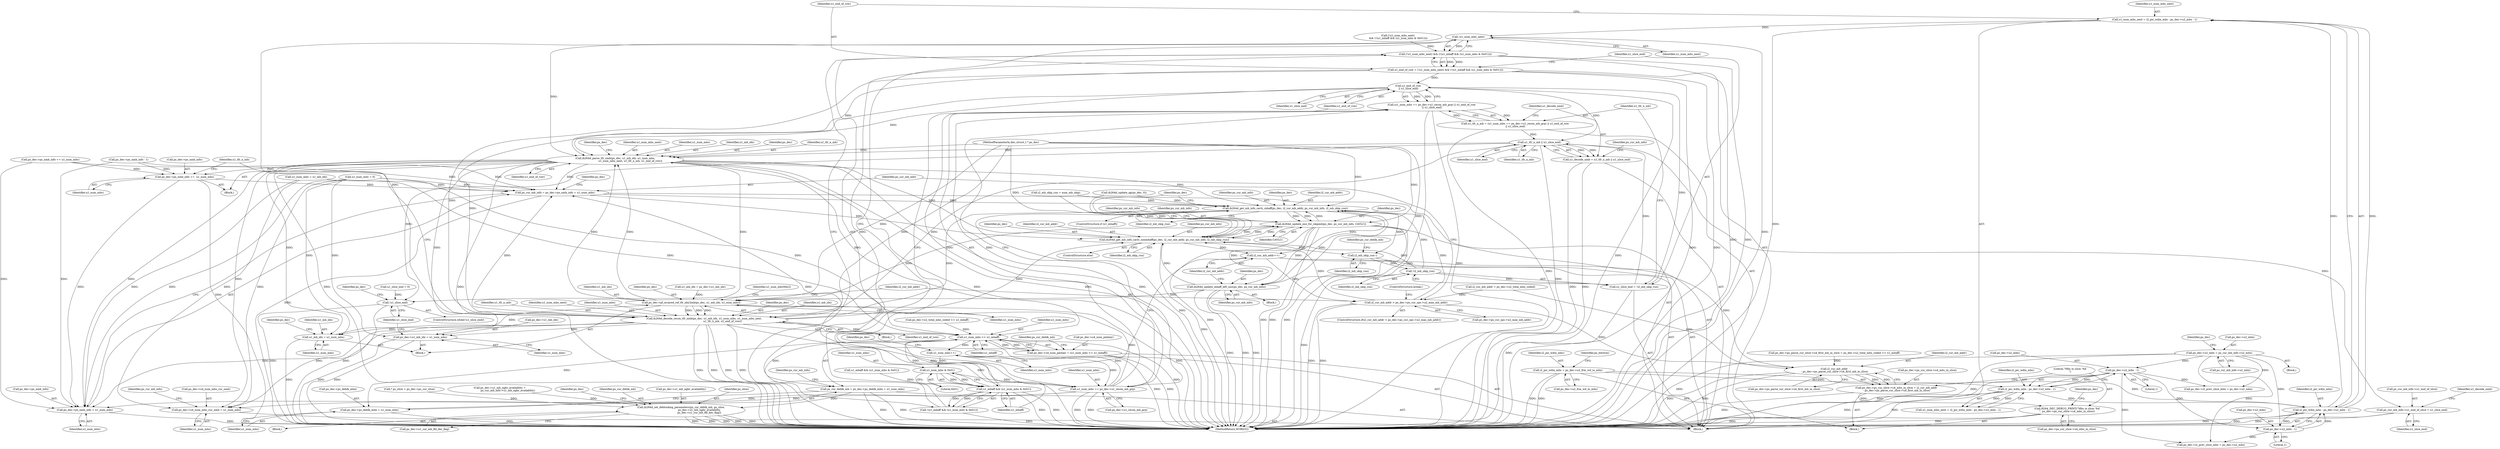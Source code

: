 digraph "0_Android_4a524d3a8ae9aa20c36430008e6bd429443f8f1d_1@integer" {
"1001099" [label="(Call,u1_num_mbs_next = i2_pic_wdin_mbs - ps_dec->u2_mbx - 1)"];
"1001101" [label="(Call,i2_pic_wdin_mbs - ps_dec->u2_mbx - 1)"];
"1000597" [label="(Call,i2_pic_wdin_mbs - ps_dec->u2_mbx - 1)"];
"1000150" [label="(Call,i2_pic_wdin_mbs = ps_dec->u2_frm_wd_in_mbs)"];
"1000599" [label="(Call,ps_dec->u2_mbx - 1)"];
"1000538" [label="(Call,ps_dec->u2_mbx = ps_cur_mb_info->u2_mbx)"];
"1001103" [label="(Call,ps_dec->u2_mbx - 1)"];
"1001111" [label="(Call,!u1_num_mbs_next)"];
"1001110" [label="(Call,(!u1_num_mbs_next) && (!(u1_mbaff && (u1_num_mbs & 0x01))))"];
"1001108" [label="(Call,u1_end_of_row = (!u1_num_mbs_next) && (!(u1_mbaff && (u1_num_mbs & 0x01))))"];
"1001131" [label="(Call,u1_end_of_row\n || u1_slice_end)"];
"1001125" [label="(Call,(u1_num_mbs == ps_dec->u1_recon_mb_grp) || u1_end_of_row\n || u1_slice_end)"];
"1001123" [label="(Call,u1_tfr_n_mb = (u1_num_mbs == ps_dec->u1_recon_mb_grp) || u1_end_of_row\n || u1_slice_end)"];
"1001136" [label="(Call,u1_tfr_n_mb || u1_slice_end)"];
"1000924" [label="(Call,!u1_slice_end)"];
"1001134" [label="(Call,u1_decode_nmb = u1_tfr_n_mb || u1_slice_end)"];
"1001139" [label="(Call,ps_cur_mb_info->u1_end_of_slice = u1_slice_end)"];
"1001171" [label="(Call,ih264d_parse_tfr_nmb(ps_dec, u1_mb_idx, u1_num_mbs,\n                                     u1_num_mbs_next, u1_tfr_n_mb, u1_end_of_row))"];
"1000937" [label="(Call,ps_cur_mb_info = ps_dec->ps_nmb_info + u1_num_mbs)"];
"1000985" [label="(Call,ih264d_get_mb_info_cavlc_mbaff(ps_dec, i2_cur_mb_addr, ps_cur_mb_info, i2_mb_skip_run))"];
"1001056" [label="(Call,ih264d_update_nnz_for_skipmb(ps_dec, ps_cur_mb_info, CAVLC))"];
"1000991" [label="(Call,ih264d_get_mb_info_cavlc_nonmbaff(ps_dec, i2_cur_mb_addr, ps_cur_mb_info, i2_mb_skip_run))"];
"1001072" [label="(Call,i2_mb_skip_run--)"];
"1001121" [label="(Call,!i2_mb_skip_run)"];
"1001119" [label="(Call,u1_slice_end = !i2_mb_skip_run)"];
"1001087" [label="(Call,i2_cur_mb_addr++)"];
"1000929" [label="(Call,i2_cur_mb_addr > ps_dec->ps_cur_sps->u2_max_mb_addr)"];
"1001216" [label="(Call,i2_cur_mb_addr\n - ps_dec->ps_parse_cur_slice->u4_first_mb_in_slice)"];
"1001210" [label="(Call,ps_dec->ps_cur_slice->u4_mbs_in_slice = i2_cur_mb_addr\n - ps_dec->ps_parse_cur_slice->u4_first_mb_in_slice)"];
"1001223" [label="(Call,H264_DEC_DEBUG_PRINT(\"Mbs in slice: %d\n\", ps_dec->ps_cur_slice->u4_mbs_in_slice))"];
"1001084" [label="(Call,ih264d_update_mbaff_left_nnz(ps_dec, ps_cur_mb_info))"];
"1001147" [label="(Call,ps_dec->pf_mvpred_ref_tfr_nby2mb(ps_dec, u1_mb_idx, u1_num_mbs))"];
"1001185" [label="(Call,ih264d_decode_recon_tfr_nmb(ps_dec, u1_mb_idx, u1_num_mbs, u1_num_mbs_next,\n                                             u1_tfr_n_mb, u1_end_of_row))"];
"1000939" [label="(Call,ps_dec->ps_nmb_info + u1_num_mbs)"];
"1000944" [label="(Call,ps_dec->u4_num_mbs_cur_nmb = u1_num_mbs)"];
"1000958" [label="(Call,u1_num_mbs >> u1_mbaff)"];
"1000954" [label="(Call,ps_dec->u4_num_pmbair = (u1_num_mbs >> u1_mbaff))"];
"1000961" [label="(Call,ps_cur_deblk_mb = ps_dec->ps_deblk_mbn + u1_num_mbs)"];
"1001003" [label="(Call,ih264d_set_deblocking_parameters(ps_cur_deblk_mb, ps_slice,\n                                             ps_dec->u1_mb_ngbr_availablity,\n                                             ps_dec->u1_cur_mb_fld_dec_flag))"];
"1000963" [label="(Call,ps_dec->ps_deblk_mbn + u1_num_mbs)"];
"1001089" [label="(Call,u1_num_mbs++)"];
"1001116" [label="(Call,u1_num_mbs & 0x01)"];
"1001114" [label="(Call,u1_mbaff && (u1_num_mbs & 0x01))"];
"1001113" [label="(Call,!(u1_mbaff && (u1_num_mbs & 0x01)))"];
"1001126" [label="(Call,u1_num_mbs == ps_dec->u1_recon_mb_grp)"];
"1001197" [label="(Call,u1_mb_idx = u1_num_mbs)"];
"1001200" [label="(Call,ps_dec->u1_mb_idx = u1_num_mbs)"];
"1001178" [label="(Call,ps_dec->ps_nmb_info +=  u1_num_mbs)"];
"1000930" [label="(Identifier,i2_cur_mb_addr)"];
"1000960" [label="(Identifier,u1_mbaff)"];
"1000929" [label="(Call,i2_cur_mb_addr > ps_dec->ps_cur_sps->u2_max_mb_addr)"];
"1001114" [label="(Call,u1_mbaff && (u1_num_mbs & 0x01))"];
"1001140" [label="(Call,ps_cur_mb_info->u1_end_of_slice)"];
"1001089" [label="(Call,u1_num_mbs++)"];
"1001211" [label="(Call,ps_dec->ps_cur_slice->u4_mbs_in_slice)"];
"1000955" [label="(Call,ps_dec->u4_num_pmbair)"];
"1000598" [label="(Identifier,i2_pic_wdin_mbs)"];
"1000539" [label="(Call,ps_dec->u2_mbx)"];
"1001170" [label="(Block,)"];
"1001085" [label="(Identifier,ps_dec)"];
"1001128" [label="(Call,ps_dec->u1_recon_mb_grp)"];
"1000925" [label="(Identifier,u1_slice_end)"];
"1001141" [label="(Identifier,ps_cur_mb_info)"];
"1001137" [label="(Identifier,u1_tfr_n_mb)"];
"1000599" [label="(Call,ps_dec->u2_mbx - 1)"];
"1001072" [label="(Call,i2_mb_skip_run--)"];
"1001134" [label="(Call,u1_decode_nmb = u1_tfr_n_mb || u1_slice_end)"];
"1000988" [label="(Identifier,ps_cur_mb_info)"];
"1001146" [label="(Block,)"];
"1001100" [label="(Identifier,u1_num_mbs_next)"];
"1001225" [label="(Call,ps_dec->ps_cur_slice->u4_mbs_in_slice)"];
"1001150" [label="(Identifier,u1_num_mbs)"];
"1001119" [label="(Call,u1_slice_end = !i2_mb_skip_run)"];
"1001278" [label="(MethodReturn,WORD32)"];
"1000164" [label="(Call,* ps_slice = ps_dec->ps_cur_slice)"];
"1000545" [label="(Call,ps_dec->u1_mb_ngbr_availablity =\n                    ps_cur_mb_info->u1_mb_ngbr_availablity)"];
"1001187" [label="(Identifier,u1_mb_idx)"];
"1001185" [label="(Call,ih264d_decode_recon_tfr_nmb(ps_dec, u1_mb_idx, u1_num_mbs, u1_num_mbs_next,\n                                             u1_tfr_n_mb, u1_end_of_row))"];
"1000931" [label="(Call,ps_dec->ps_cur_sps->u2_max_mb_addr)"];
"1001147" [label="(Call,ps_dec->pf_mvpred_ref_tfr_nby2mb(ps_dec, u1_mb_idx, u1_num_mbs))"];
"1000513" [label="(Call,ps_dec->ps_nmb_info - 1)"];
"1001014" [label="(Identifier,ps_dec)"];
"1000985" [label="(Call,ih264d_get_mb_info_cavlc_mbaff(ps_dec, i2_cur_mb_addr, ps_cur_mb_info, i2_mb_skip_run))"];
"1001059" [label="(Identifier,CAVLC)"];
"1000486" [label="(Block,)"];
"1000993" [label="(Identifier,i2_cur_mb_addr)"];
"1000915" [label="(Call,i2_cur_mb_addr = ps_dec->u2_total_mbs_coded)"];
"1000940" [label="(Call,ps_dec->ps_nmb_info)"];
"1001004" [label="(Identifier,ps_cur_deblk_mb)"];
"1001198" [label="(Identifier,u1_mb_idx)"];
"1001199" [label="(Identifier,u1_num_mbs)"];
"1001184" [label="(Block,)"];
"1000983" [label="(ControlStructure,if (u1_mbaff))"];
"1000946" [label="(Identifier,ps_dec)"];
"1001063" [label="(Identifier,ps_cur_mb_info)"];
"1001174" [label="(Identifier,u1_num_mbs)"];
"1001202" [label="(Identifier,ps_dec)"];
"1001117" [label="(Identifier,u1_num_mbs)"];
"1001132" [label="(Identifier,u1_end_of_row)"];
"1001009" [label="(Call,ps_dec->u1_cur_mb_fld_dec_flag)"];
"1000970" [label="(Identifier,ps_cur_mb_info)"];
"1001207" [label="(Identifier,ps_dec)"];
"1000959" [label="(Identifier,u1_num_mbs)"];
"1000991" [label="(Call,ih264d_get_mb_info_cavlc_nonmbaff(ps_dec, i2_cur_mb_addr, ps_cur_mb_info, i2_mb_skip_run))"];
"1000986" [label="(Identifier,ps_dec)"];
"1000939" [label="(Call,ps_dec->ps_nmb_info + u1_num_mbs)"];
"1001110" [label="(Call,(!u1_num_mbs_next) && (!(u1_mbaff && (u1_num_mbs & 0x01))))"];
"1000606" [label="(Call,(!u1_num_mbs_next)\n && (!(u1_mbaff && (u1_num_mbs & 0x01))))"];
"1000943" [label="(Identifier,u1_num_mbs)"];
"1001121" [label="(Call,!i2_mb_skip_run)"];
"1000136" [label="(Block,)"];
"1000597" [label="(Call,i2_pic_wdin_mbs - ps_dec->u2_mbx - 1)"];
"1001210" [label="(Call,ps_dec->ps_cur_slice->u4_mbs_in_slice = i2_cur_mb_addr\n - ps_dec->ps_parse_cur_slice->u4_first_mb_in_slice)"];
"1001216" [label="(Call,i2_cur_mb_addr\n - ps_dec->ps_parse_cur_slice->u4_first_mb_in_slice)"];
"1000150" [label="(Call,i2_pic_wdin_mbs = ps_dec->u2_frm_wd_in_mbs)"];
"1001178" [label="(Call,ps_dec->ps_nmb_info +=  u1_num_mbs)"];
"1001191" [label="(Identifier,u1_end_of_row)"];
"1001173" [label="(Identifier,u1_mb_idx)"];
"1001006" [label="(Call,ps_dec->u1_mb_ngbr_availablity)"];
"1001197" [label="(Call,u1_mb_idx = u1_num_mbs)"];
"1001113" [label="(Call,!(u1_mbaff && (u1_num_mbs & 0x01)))"];
"1001093" [label="(Identifier,ps_dec)"];
"1001148" [label="(Identifier,ps_dec)"];
"1001087" [label="(Call,i2_cur_mb_addr++)"];
"1000999" [label="(Identifier,ps_dec)"];
"1001076" [label="(Identifier,ps_cur_deblk_mb)"];
"1000600" [label="(Call,ps_dec->u2_mbx)"];
"1001131" [label="(Call,u1_end_of_row\n || u1_slice_end)"];
"1001056" [label="(Call,ih264d_update_nnz_for_skipmb(ps_dec, ps_cur_mb_info, CAVLC))"];
"1001084" [label="(Call,ih264d_update_mbaff_left_nnz(ps_dec, ps_cur_mb_info))"];
"1000610" [label="(Call,u1_mbaff && (u1_num_mbs & 0x01))"];
"1001223" [label="(Call,H264_DEC_DEBUG_PRINT(\"Mbs in slice: %d\n\", ps_dec->ps_cur_slice->u4_mbs_in_slice))"];
"1000920" [label="(Call,i2_mb_skip_run = num_mb_skip)"];
"1000954" [label="(Call,ps_dec->u4_num_pmbair = (u1_num_mbs >> u1_mbaff))"];
"1001190" [label="(Identifier,u1_tfr_n_mb)"];
"1000890" [label="(Call,u1_mb_idx = ps_dec->u1_mb_idx)"];
"1000151" [label="(Identifier,i2_pic_wdin_mbs)"];
"1000936" [label="(ControlStructure,break;)"];
"1000603" [label="(Literal,1)"];
"1000987" [label="(Identifier,i2_cur_mb_addr)"];
"1000963" [label="(Call,ps_dec->ps_deblk_mbn + u1_num_mbs)"];
"1000994" [label="(Identifier,ps_cur_mb_info)"];
"1001108" [label="(Call,u1_end_of_row = (!u1_num_mbs_next) && (!(u1_mbaff && (u1_num_mbs & 0x01))))"];
"1001172" [label="(Identifier,ps_dec)"];
"1001107" [label="(Literal,1)"];
"1000923" [label="(ControlStructure,while(!u1_slice_end))"];
"1001171" [label="(Call,ih264d_parse_tfr_nmb(ps_dec, u1_mb_idx, u1_num_mbs,\n                                     u1_num_mbs_next, u1_tfr_n_mb, u1_end_of_row))"];
"1001101" [label="(Call,i2_pic_wdin_mbs - ps_dec->u2_mbx - 1)"];
"1001090" [label="(Identifier,u1_num_mbs)"];
"1001218" [label="(Call,ps_dec->ps_parse_cur_slice->u4_first_mb_in_slice)"];
"1000990" [label="(ControlStructure,else)"];
"1000967" [label="(Identifier,u1_num_mbs)"];
"1001189" [label="(Identifier,u1_num_mbs_next)"];
"1001188" [label="(Identifier,u1_num_mbs)"];
"1000547" [label="(Identifier,ps_dec)"];
"1000992" [label="(Identifier,ps_dec)"];
"1000130" [label="(MethodParameterIn,dec_struct_t * ps_dec)"];
"1001244" [label="(Call,ps_dec->i2_prev_slice_mbx = ps_dec->u2_mbx)"];
"1001002" [label="(Block,)"];
"1001111" [label="(Call,!u1_num_mbs_next)"];
"1000686" [label="(Call,ps_dec->i2_prev_slice_mbx = ps_dec->u2_mbx)"];
"1001194" [label="(Call,u1_num_mbs = 0)"];
"1001003" [label="(Call,ih264d_set_deblocking_parameters(ps_cur_deblk_mb, ps_slice,\n                                             ps_dec->u1_mb_ngbr_availablity,\n                                             ps_dec->u1_cur_mb_fld_dec_flag))"];
"1001179" [label="(Call,ps_dec->ps_nmb_info)"];
"1001103" [label="(Call,ps_dec->u2_mbx - 1)"];
"1000903" [label="(Call,u1_slice_end = 0)"];
"1001073" [label="(Identifier,i2_mb_skip_run)"];
"1000926" [label="(Block,)"];
"1001200" [label="(Call,ps_dec->u1_mb_idx = u1_num_mbs)"];
"1000542" [label="(Call,ps_cur_mb_info->u2_mbx)"];
"1001176" [label="(Identifier,u1_tfr_n_mb)"];
"1000995" [label="(Identifier,i2_mb_skip_run)"];
"1001126" [label="(Call,u1_num_mbs == ps_dec->u1_recon_mb_grp)"];
"1001005" [label="(Identifier,ps_slice)"];
"1001136" [label="(Call,u1_tfr_n_mb || u1_slice_end)"];
"1001232" [label="(Identifier,ps_dec)"];
"1000958" [label="(Call,u1_num_mbs >> u1_mbaff)"];
"1001104" [label="(Call,ps_dec->u2_mbx)"];
"1000595" [label="(Call,u1_num_mbs_next = i2_pic_wdin_mbs - ps_dec->u2_mbx - 1)"];
"1001145" [label="(Identifier,u1_decode_nmb)"];
"1001058" [label="(Identifier,ps_cur_mb_info)"];
"1001152" [label="(Identifier,u1_num_mbsNby2)"];
"1000945" [label="(Call,ps_dec->u4_num_mbs_cur_nmb)"];
"1000951" [label="(Identifier,ps_cur_mb_info)"];
"1001123" [label="(Call,u1_tfr_n_mb = (u1_num_mbs == ps_dec->u1_recon_mb_grp) || u1_end_of_row\n || u1_slice_end)"];
"1000900" [label="(Call,u1_num_mbs = u1_mb_idx)"];
"1000638" [label="(Call,ps_dec->ps_nmb_info += u1_num_mbs)"];
"1000961" [label="(Call,ps_cur_deblk_mb = ps_dec->ps_deblk_mbn + u1_num_mbs)"];
"1001057" [label="(Identifier,ps_dec)"];
"1001149" [label="(Identifier,u1_mb_idx)"];
"1001122" [label="(Identifier,i2_mb_skip_run)"];
"1001224" [label="(Literal,\"Mbs in slice: %d\n\")"];
"1001133" [label="(Identifier,u1_slice_end)"];
"1001186" [label="(Identifier,ps_dec)"];
"1000804" [label="(Call,ps_dec->u2_total_mbs_coded << u1_mbaff)"];
"1000937" [label="(Call,ps_cur_mb_info = ps_dec->ps_nmb_info + u1_num_mbs)"];
"1001102" [label="(Identifier,i2_pic_wdin_mbs)"];
"1001088" [label="(Identifier,i2_cur_mb_addr)"];
"1001217" [label="(Identifier,i2_cur_mb_addr)"];
"1000538" [label="(Call,ps_dec->u2_mbx = ps_cur_mb_info->u2_mbx)"];
"1000928" [label="(ControlStructure,if(i2_cur_mb_addr > ps_dec->ps_cur_sps->u2_max_mb_addr))"];
"1001086" [label="(Identifier,ps_cur_mb_info)"];
"1000152" [label="(Call,ps_dec->u2_frm_wd_in_mbs)"];
"1001124" [label="(Identifier,u1_tfr_n_mb)"];
"1001125" [label="(Call,(u1_num_mbs == ps_dec->u1_recon_mb_grp) || u1_end_of_row\n || u1_slice_end)"];
"1000887" [label="(Call,ih264d_update_qp(ps_dec, 0))"];
"1001143" [label="(Identifier,u1_slice_end)"];
"1001193" [label="(Identifier,u1_tfr_n_mb)"];
"1000962" [label="(Identifier,ps_cur_deblk_mb)"];
"1001135" [label="(Identifier,u1_decode_nmb)"];
"1001112" [label="(Identifier,u1_num_mbs_next)"];
"1001083" [label="(Block,)"];
"1001116" [label="(Call,u1_num_mbs & 0x01)"];
"1001099" [label="(Call,u1_num_mbs_next = i2_pic_wdin_mbs - ps_dec->u2_mbx - 1)"];
"1001120" [label="(Identifier,u1_slice_end)"];
"1001109" [label="(Identifier,u1_end_of_row)"];
"1001138" [label="(Identifier,u1_slice_end)"];
"1000159" [label="(Identifier,ps_bitstrm)"];
"1000924" [label="(Call,!u1_slice_end)"];
"1001177" [label="(Identifier,u1_end_of_row)"];
"1001118" [label="(Literal,0x01)"];
"1001201" [label="(Call,ps_dec->u1_mb_idx)"];
"1000938" [label="(Identifier,ps_cur_mb_info)"];
"1001182" [label="(Identifier,u1_num_mbs)"];
"1001180" [label="(Identifier,ps_dec)"];
"1000989" [label="(Identifier,i2_mb_skip_run)"];
"1000944" [label="(Call,ps_dec->u4_num_mbs_cur_nmb = u1_num_mbs)"];
"1001115" [label="(Identifier,u1_mbaff)"];
"1001127" [label="(Identifier,u1_num_mbs)"];
"1001204" [label="(Identifier,u1_num_mbs)"];
"1001139" [label="(Call,ps_cur_mb_info->u1_end_of_slice = u1_slice_end)"];
"1000948" [label="(Identifier,u1_num_mbs)"];
"1000798" [label="(Call,ps_dec->ps_parse_cur_slice->u4_first_mb_in_slice = ps_dec->u2_total_mbs_coded << u1_mbaff)"];
"1001175" [label="(Identifier,u1_num_mbs_next)"];
"1000964" [label="(Call,ps_dec->ps_deblk_mbn)"];
"1001099" -> "1000926"  [label="AST: "];
"1001099" -> "1001101"  [label="CFG: "];
"1001100" -> "1001099"  [label="AST: "];
"1001101" -> "1001099"  [label="AST: "];
"1001109" -> "1001099"  [label="CFG: "];
"1001099" -> "1001278"  [label="DDG: "];
"1001101" -> "1001099"  [label="DDG: "];
"1001101" -> "1001099"  [label="DDG: "];
"1001099" -> "1001111"  [label="DDG: "];
"1001101" -> "1001103"  [label="CFG: "];
"1001102" -> "1001101"  [label="AST: "];
"1001103" -> "1001101"  [label="AST: "];
"1001101" -> "1001278"  [label="DDG: "];
"1001101" -> "1001278"  [label="DDG: "];
"1000597" -> "1001101"  [label="DDG: "];
"1000150" -> "1001101"  [label="DDG: "];
"1001103" -> "1001101"  [label="DDG: "];
"1001103" -> "1001101"  [label="DDG: "];
"1000597" -> "1000595"  [label="AST: "];
"1000597" -> "1000599"  [label="CFG: "];
"1000598" -> "1000597"  [label="AST: "];
"1000599" -> "1000597"  [label="AST: "];
"1000595" -> "1000597"  [label="CFG: "];
"1000597" -> "1001278"  [label="DDG: "];
"1000597" -> "1001278"  [label="DDG: "];
"1000597" -> "1000595"  [label="DDG: "];
"1000597" -> "1000595"  [label="DDG: "];
"1000150" -> "1000597"  [label="DDG: "];
"1000599" -> "1000597"  [label="DDG: "];
"1000599" -> "1000597"  [label="DDG: "];
"1000150" -> "1000136"  [label="AST: "];
"1000150" -> "1000152"  [label="CFG: "];
"1000151" -> "1000150"  [label="AST: "];
"1000152" -> "1000150"  [label="AST: "];
"1000159" -> "1000150"  [label="CFG: "];
"1000150" -> "1001278"  [label="DDG: "];
"1000150" -> "1001278"  [label="DDG: "];
"1000599" -> "1000603"  [label="CFG: "];
"1000600" -> "1000599"  [label="AST: "];
"1000603" -> "1000599"  [label="AST: "];
"1000599" -> "1001278"  [label="DDG: "];
"1000538" -> "1000599"  [label="DDG: "];
"1000599" -> "1000686"  [label="DDG: "];
"1000599" -> "1001103"  [label="DDG: "];
"1000599" -> "1001244"  [label="DDG: "];
"1000538" -> "1000486"  [label="AST: "];
"1000538" -> "1000542"  [label="CFG: "];
"1000539" -> "1000538"  [label="AST: "];
"1000542" -> "1000538"  [label="AST: "];
"1000547" -> "1000538"  [label="CFG: "];
"1000538" -> "1001278"  [label="DDG: "];
"1000538" -> "1001278"  [label="DDG: "];
"1000538" -> "1000686"  [label="DDG: "];
"1000538" -> "1001103"  [label="DDG: "];
"1000538" -> "1001244"  [label="DDG: "];
"1001103" -> "1001107"  [label="CFG: "];
"1001104" -> "1001103"  [label="AST: "];
"1001107" -> "1001103"  [label="AST: "];
"1001103" -> "1001244"  [label="DDG: "];
"1001111" -> "1001110"  [label="AST: "];
"1001111" -> "1001112"  [label="CFG: "];
"1001112" -> "1001111"  [label="AST: "];
"1001115" -> "1001111"  [label="CFG: "];
"1001110" -> "1001111"  [label="CFG: "];
"1001111" -> "1001278"  [label="DDG: "];
"1001111" -> "1001110"  [label="DDG: "];
"1001111" -> "1001171"  [label="DDG: "];
"1001111" -> "1001185"  [label="DDG: "];
"1001110" -> "1001108"  [label="AST: "];
"1001110" -> "1001113"  [label="CFG: "];
"1001113" -> "1001110"  [label="AST: "];
"1001108" -> "1001110"  [label="CFG: "];
"1001110" -> "1001278"  [label="DDG: "];
"1001110" -> "1001278"  [label="DDG: "];
"1001110" -> "1001108"  [label="DDG: "];
"1001110" -> "1001108"  [label="DDG: "];
"1001113" -> "1001110"  [label="DDG: "];
"1000606" -> "1001110"  [label="DDG: "];
"1001108" -> "1000926"  [label="AST: "];
"1001109" -> "1001108"  [label="AST: "];
"1001120" -> "1001108"  [label="CFG: "];
"1001108" -> "1001278"  [label="DDG: "];
"1001108" -> "1001278"  [label="DDG: "];
"1001108" -> "1001131"  [label="DDG: "];
"1001108" -> "1001171"  [label="DDG: "];
"1001108" -> "1001185"  [label="DDG: "];
"1001131" -> "1001125"  [label="AST: "];
"1001131" -> "1001132"  [label="CFG: "];
"1001131" -> "1001133"  [label="CFG: "];
"1001132" -> "1001131"  [label="AST: "];
"1001133" -> "1001131"  [label="AST: "];
"1001125" -> "1001131"  [label="CFG: "];
"1001131" -> "1001278"  [label="DDG: "];
"1001131" -> "1001125"  [label="DDG: "];
"1001131" -> "1001125"  [label="DDG: "];
"1001119" -> "1001131"  [label="DDG: "];
"1001131" -> "1001136"  [label="DDG: "];
"1001131" -> "1001171"  [label="DDG: "];
"1001131" -> "1001185"  [label="DDG: "];
"1001125" -> "1001123"  [label="AST: "];
"1001125" -> "1001126"  [label="CFG: "];
"1001126" -> "1001125"  [label="AST: "];
"1001123" -> "1001125"  [label="CFG: "];
"1001125" -> "1001278"  [label="DDG: "];
"1001125" -> "1001278"  [label="DDG: "];
"1001125" -> "1001123"  [label="DDG: "];
"1001125" -> "1001123"  [label="DDG: "];
"1001126" -> "1001125"  [label="DDG: "];
"1001126" -> "1001125"  [label="DDG: "];
"1001123" -> "1000926"  [label="AST: "];
"1001124" -> "1001123"  [label="AST: "];
"1001135" -> "1001123"  [label="CFG: "];
"1001123" -> "1001278"  [label="DDG: "];
"1001123" -> "1001136"  [label="DDG: "];
"1001136" -> "1001134"  [label="AST: "];
"1001136" -> "1001137"  [label="CFG: "];
"1001136" -> "1001138"  [label="CFG: "];
"1001137" -> "1001136"  [label="AST: "];
"1001138" -> "1001136"  [label="AST: "];
"1001134" -> "1001136"  [label="CFG: "];
"1001136" -> "1001278"  [label="DDG: "];
"1001136" -> "1000924"  [label="DDG: "];
"1001136" -> "1001134"  [label="DDG: "];
"1001136" -> "1001134"  [label="DDG: "];
"1001119" -> "1001136"  [label="DDG: "];
"1001136" -> "1001139"  [label="DDG: "];
"1001136" -> "1001171"  [label="DDG: "];
"1001136" -> "1001185"  [label="DDG: "];
"1000924" -> "1000923"  [label="AST: "];
"1000924" -> "1000925"  [label="CFG: "];
"1000925" -> "1000924"  [label="AST: "];
"1000930" -> "1000924"  [label="CFG: "];
"1001207" -> "1000924"  [label="CFG: "];
"1000924" -> "1001278"  [label="DDG: "];
"1000924" -> "1001278"  [label="DDG: "];
"1000903" -> "1000924"  [label="DDG: "];
"1001134" -> "1000926"  [label="AST: "];
"1001135" -> "1001134"  [label="AST: "];
"1001141" -> "1001134"  [label="CFG: "];
"1001134" -> "1001278"  [label="DDG: "];
"1001134" -> "1001278"  [label="DDG: "];
"1001139" -> "1000926"  [label="AST: "];
"1001139" -> "1001143"  [label="CFG: "];
"1001140" -> "1001139"  [label="AST: "];
"1001143" -> "1001139"  [label="AST: "];
"1001145" -> "1001139"  [label="CFG: "];
"1001139" -> "1001278"  [label="DDG: "];
"1001171" -> "1001170"  [label="AST: "];
"1001171" -> "1001177"  [label="CFG: "];
"1001172" -> "1001171"  [label="AST: "];
"1001173" -> "1001171"  [label="AST: "];
"1001174" -> "1001171"  [label="AST: "];
"1001175" -> "1001171"  [label="AST: "];
"1001176" -> "1001171"  [label="AST: "];
"1001177" -> "1001171"  [label="AST: "];
"1001180" -> "1001171"  [label="CFG: "];
"1001171" -> "1001278"  [label="DDG: "];
"1001171" -> "1001278"  [label="DDG: "];
"1001171" -> "1001278"  [label="DDG: "];
"1001171" -> "1001278"  [label="DDG: "];
"1001171" -> "1001278"  [label="DDG: "];
"1001171" -> "1000937"  [label="DDG: "];
"1001171" -> "1000939"  [label="DDG: "];
"1001171" -> "1000944"  [label="DDG: "];
"1001171" -> "1000958"  [label="DDG: "];
"1001171" -> "1000985"  [label="DDG: "];
"1001171" -> "1000991"  [label="DDG: "];
"1001147" -> "1001171"  [label="DDG: "];
"1001147" -> "1001171"  [label="DDG: "];
"1001147" -> "1001171"  [label="DDG: "];
"1000130" -> "1001171"  [label="DDG: "];
"1001171" -> "1001178"  [label="DDG: "];
"1001171" -> "1001197"  [label="DDG: "];
"1001171" -> "1001200"  [label="DDG: "];
"1000937" -> "1000926"  [label="AST: "];
"1000937" -> "1000939"  [label="CFG: "];
"1000938" -> "1000937"  [label="AST: "];
"1000939" -> "1000937"  [label="AST: "];
"1000946" -> "1000937"  [label="CFG: "];
"1000937" -> "1001278"  [label="DDG: "];
"1001178" -> "1000937"  [label="DDG: "];
"1000638" -> "1000937"  [label="DDG: "];
"1000513" -> "1000937"  [label="DDG: "];
"1001126" -> "1000937"  [label="DDG: "];
"1000900" -> "1000937"  [label="DDG: "];
"1001185" -> "1000937"  [label="DDG: "];
"1001194" -> "1000937"  [label="DDG: "];
"1000937" -> "1000985"  [label="DDG: "];
"1000937" -> "1000991"  [label="DDG: "];
"1000985" -> "1000983"  [label="AST: "];
"1000985" -> "1000989"  [label="CFG: "];
"1000986" -> "1000985"  [label="AST: "];
"1000987" -> "1000985"  [label="AST: "];
"1000988" -> "1000985"  [label="AST: "];
"1000989" -> "1000985"  [label="AST: "];
"1000999" -> "1000985"  [label="CFG: "];
"1000985" -> "1001278"  [label="DDG: "];
"1001056" -> "1000985"  [label="DDG: "];
"1001084" -> "1000985"  [label="DDG: "];
"1000887" -> "1000985"  [label="DDG: "];
"1001185" -> "1000985"  [label="DDG: "];
"1000130" -> "1000985"  [label="DDG: "];
"1000929" -> "1000985"  [label="DDG: "];
"1000920" -> "1000985"  [label="DDG: "];
"1001121" -> "1000985"  [label="DDG: "];
"1000985" -> "1001056"  [label="DDG: "];
"1000985" -> "1001056"  [label="DDG: "];
"1000985" -> "1001072"  [label="DDG: "];
"1000985" -> "1001087"  [label="DDG: "];
"1001056" -> "1000926"  [label="AST: "];
"1001056" -> "1001059"  [label="CFG: "];
"1001057" -> "1001056"  [label="AST: "];
"1001058" -> "1001056"  [label="AST: "];
"1001059" -> "1001056"  [label="AST: "];
"1001063" -> "1001056"  [label="CFG: "];
"1001056" -> "1001278"  [label="DDG: "];
"1001056" -> "1001278"  [label="DDG: "];
"1001056" -> "1001278"  [label="DDG: "];
"1001056" -> "1001278"  [label="DDG: "];
"1001056" -> "1000991"  [label="DDG: "];
"1000991" -> "1001056"  [label="DDG: "];
"1000991" -> "1001056"  [label="DDG: "];
"1000130" -> "1001056"  [label="DDG: "];
"1001056" -> "1001084"  [label="DDG: "];
"1001056" -> "1001084"  [label="DDG: "];
"1001056" -> "1001147"  [label="DDG: "];
"1000991" -> "1000990"  [label="AST: "];
"1000991" -> "1000995"  [label="CFG: "];
"1000992" -> "1000991"  [label="AST: "];
"1000993" -> "1000991"  [label="AST: "];
"1000994" -> "1000991"  [label="AST: "];
"1000995" -> "1000991"  [label="AST: "];
"1000999" -> "1000991"  [label="CFG: "];
"1000991" -> "1001278"  [label="DDG: "];
"1001084" -> "1000991"  [label="DDG: "];
"1000887" -> "1000991"  [label="DDG: "];
"1001185" -> "1000991"  [label="DDG: "];
"1000130" -> "1000991"  [label="DDG: "];
"1000929" -> "1000991"  [label="DDG: "];
"1000920" -> "1000991"  [label="DDG: "];
"1001121" -> "1000991"  [label="DDG: "];
"1000991" -> "1001072"  [label="DDG: "];
"1000991" -> "1001087"  [label="DDG: "];
"1001072" -> "1000926"  [label="AST: "];
"1001072" -> "1001073"  [label="CFG: "];
"1001073" -> "1001072"  [label="AST: "];
"1001076" -> "1001072"  [label="CFG: "];
"1001072" -> "1001121"  [label="DDG: "];
"1001121" -> "1001119"  [label="AST: "];
"1001121" -> "1001122"  [label="CFG: "];
"1001122" -> "1001121"  [label="AST: "];
"1001119" -> "1001121"  [label="CFG: "];
"1001121" -> "1001278"  [label="DDG: "];
"1001121" -> "1001119"  [label="DDG: "];
"1001119" -> "1000926"  [label="AST: "];
"1001120" -> "1001119"  [label="AST: "];
"1001124" -> "1001119"  [label="CFG: "];
"1001119" -> "1001278"  [label="DDG: "];
"1001087" -> "1000926"  [label="AST: "];
"1001087" -> "1001088"  [label="CFG: "];
"1001088" -> "1001087"  [label="AST: "];
"1001090" -> "1001087"  [label="CFG: "];
"1001087" -> "1000929"  [label="DDG: "];
"1001087" -> "1001216"  [label="DDG: "];
"1000929" -> "1000928"  [label="AST: "];
"1000929" -> "1000931"  [label="CFG: "];
"1000930" -> "1000929"  [label="AST: "];
"1000931" -> "1000929"  [label="AST: "];
"1000936" -> "1000929"  [label="CFG: "];
"1000938" -> "1000929"  [label="CFG: "];
"1000929" -> "1001278"  [label="DDG: "];
"1000929" -> "1001278"  [label="DDG: "];
"1000915" -> "1000929"  [label="DDG: "];
"1000929" -> "1001216"  [label="DDG: "];
"1001216" -> "1001210"  [label="AST: "];
"1001216" -> "1001218"  [label="CFG: "];
"1001217" -> "1001216"  [label="AST: "];
"1001218" -> "1001216"  [label="AST: "];
"1001210" -> "1001216"  [label="CFG: "];
"1001216" -> "1001278"  [label="DDG: "];
"1001216" -> "1001278"  [label="DDG: "];
"1001216" -> "1001210"  [label="DDG: "];
"1001216" -> "1001210"  [label="DDG: "];
"1000915" -> "1001216"  [label="DDG: "];
"1000798" -> "1001216"  [label="DDG: "];
"1001210" -> "1000136"  [label="AST: "];
"1001211" -> "1001210"  [label="AST: "];
"1001224" -> "1001210"  [label="CFG: "];
"1001210" -> "1001278"  [label="DDG: "];
"1001210" -> "1001223"  [label="DDG: "];
"1001223" -> "1000136"  [label="AST: "];
"1001223" -> "1001225"  [label="CFG: "];
"1001224" -> "1001223"  [label="AST: "];
"1001225" -> "1001223"  [label="AST: "];
"1001232" -> "1001223"  [label="CFG: "];
"1001223" -> "1001278"  [label="DDG: "];
"1001223" -> "1001278"  [label="DDG: "];
"1001084" -> "1001083"  [label="AST: "];
"1001084" -> "1001086"  [label="CFG: "];
"1001085" -> "1001084"  [label="AST: "];
"1001086" -> "1001084"  [label="AST: "];
"1001088" -> "1001084"  [label="CFG: "];
"1001084" -> "1001278"  [label="DDG: "];
"1001084" -> "1001278"  [label="DDG: "];
"1001084" -> "1001278"  [label="DDG: "];
"1000130" -> "1001084"  [label="DDG: "];
"1001084" -> "1001147"  [label="DDG: "];
"1001147" -> "1001146"  [label="AST: "];
"1001147" -> "1001150"  [label="CFG: "];
"1001148" -> "1001147"  [label="AST: "];
"1001149" -> "1001147"  [label="AST: "];
"1001150" -> "1001147"  [label="AST: "];
"1001152" -> "1001147"  [label="CFG: "];
"1001147" -> "1001278"  [label="DDG: "];
"1000130" -> "1001147"  [label="DDG: "];
"1001197" -> "1001147"  [label="DDG: "];
"1000890" -> "1001147"  [label="DDG: "];
"1001126" -> "1001147"  [label="DDG: "];
"1001147" -> "1001185"  [label="DDG: "];
"1001147" -> "1001185"  [label="DDG: "];
"1001147" -> "1001185"  [label="DDG: "];
"1001185" -> "1001184"  [label="AST: "];
"1001185" -> "1001191"  [label="CFG: "];
"1001186" -> "1001185"  [label="AST: "];
"1001187" -> "1001185"  [label="AST: "];
"1001188" -> "1001185"  [label="AST: "];
"1001189" -> "1001185"  [label="AST: "];
"1001190" -> "1001185"  [label="AST: "];
"1001191" -> "1001185"  [label="AST: "];
"1001193" -> "1001185"  [label="CFG: "];
"1001185" -> "1001278"  [label="DDG: "];
"1001185" -> "1001278"  [label="DDG: "];
"1001185" -> "1001278"  [label="DDG: "];
"1001185" -> "1001278"  [label="DDG: "];
"1001185" -> "1001278"  [label="DDG: "];
"1001185" -> "1000939"  [label="DDG: "];
"1001185" -> "1000944"  [label="DDG: "];
"1001185" -> "1000958"  [label="DDG: "];
"1000130" -> "1001185"  [label="DDG: "];
"1001185" -> "1001197"  [label="DDG: "];
"1001185" -> "1001200"  [label="DDG: "];
"1000939" -> "1000943"  [label="CFG: "];
"1000940" -> "1000939"  [label="AST: "];
"1000943" -> "1000939"  [label="AST: "];
"1000939" -> "1001278"  [label="DDG: "];
"1001178" -> "1000939"  [label="DDG: "];
"1000638" -> "1000939"  [label="DDG: "];
"1000513" -> "1000939"  [label="DDG: "];
"1001126" -> "1000939"  [label="DDG: "];
"1000900" -> "1000939"  [label="DDG: "];
"1001194" -> "1000939"  [label="DDG: "];
"1000944" -> "1000926"  [label="AST: "];
"1000944" -> "1000948"  [label="CFG: "];
"1000945" -> "1000944"  [label="AST: "];
"1000948" -> "1000944"  [label="AST: "];
"1000951" -> "1000944"  [label="CFG: "];
"1001126" -> "1000944"  [label="DDG: "];
"1000900" -> "1000944"  [label="DDG: "];
"1001194" -> "1000944"  [label="DDG: "];
"1000958" -> "1000954"  [label="AST: "];
"1000958" -> "1000960"  [label="CFG: "];
"1000959" -> "1000958"  [label="AST: "];
"1000960" -> "1000958"  [label="AST: "];
"1000954" -> "1000958"  [label="CFG: "];
"1000958" -> "1001278"  [label="DDG: "];
"1000958" -> "1000954"  [label="DDG: "];
"1000958" -> "1000954"  [label="DDG: "];
"1001126" -> "1000958"  [label="DDG: "];
"1000900" -> "1000958"  [label="DDG: "];
"1001194" -> "1000958"  [label="DDG: "];
"1000804" -> "1000958"  [label="DDG: "];
"1001114" -> "1000958"  [label="DDG: "];
"1000958" -> "1000961"  [label="DDG: "];
"1000958" -> "1000963"  [label="DDG: "];
"1000958" -> "1001089"  [label="DDG: "];
"1000958" -> "1001114"  [label="DDG: "];
"1000954" -> "1000926"  [label="AST: "];
"1000955" -> "1000954"  [label="AST: "];
"1000962" -> "1000954"  [label="CFG: "];
"1000954" -> "1001278"  [label="DDG: "];
"1000954" -> "1001278"  [label="DDG: "];
"1000961" -> "1000926"  [label="AST: "];
"1000961" -> "1000963"  [label="CFG: "];
"1000962" -> "1000961"  [label="AST: "];
"1000963" -> "1000961"  [label="AST: "];
"1000970" -> "1000961"  [label="CFG: "];
"1000961" -> "1001278"  [label="DDG: "];
"1000961" -> "1001278"  [label="DDG: "];
"1000961" -> "1001003"  [label="DDG: "];
"1001003" -> "1001002"  [label="AST: "];
"1001003" -> "1001009"  [label="CFG: "];
"1001004" -> "1001003"  [label="AST: "];
"1001005" -> "1001003"  [label="AST: "];
"1001006" -> "1001003"  [label="AST: "];
"1001009" -> "1001003"  [label="AST: "];
"1001014" -> "1001003"  [label="CFG: "];
"1001003" -> "1001278"  [label="DDG: "];
"1001003" -> "1001278"  [label="DDG: "];
"1001003" -> "1001278"  [label="DDG: "];
"1001003" -> "1001278"  [label="DDG: "];
"1001003" -> "1001278"  [label="DDG: "];
"1000164" -> "1001003"  [label="DDG: "];
"1000545" -> "1001003"  [label="DDG: "];
"1000963" -> "1000967"  [label="CFG: "];
"1000964" -> "1000963"  [label="AST: "];
"1000967" -> "1000963"  [label="AST: "];
"1000963" -> "1001278"  [label="DDG: "];
"1001089" -> "1000926"  [label="AST: "];
"1001089" -> "1001090"  [label="CFG: "];
"1001090" -> "1001089"  [label="AST: "];
"1001093" -> "1001089"  [label="CFG: "];
"1001089" -> "1001116"  [label="DDG: "];
"1001089" -> "1001126"  [label="DDG: "];
"1001116" -> "1001114"  [label="AST: "];
"1001116" -> "1001118"  [label="CFG: "];
"1001117" -> "1001116"  [label="AST: "];
"1001118" -> "1001116"  [label="AST: "];
"1001114" -> "1001116"  [label="CFG: "];
"1001116" -> "1001114"  [label="DDG: "];
"1001116" -> "1001114"  [label="DDG: "];
"1001116" -> "1001126"  [label="DDG: "];
"1001114" -> "1001113"  [label="AST: "];
"1001114" -> "1001115"  [label="CFG: "];
"1001115" -> "1001114"  [label="AST: "];
"1001113" -> "1001114"  [label="CFG: "];
"1001114" -> "1001278"  [label="DDG: "];
"1001114" -> "1001278"  [label="DDG: "];
"1001114" -> "1001113"  [label="DDG: "];
"1001114" -> "1001113"  [label="DDG: "];
"1000610" -> "1001114"  [label="DDG: "];
"1001113" -> "1001278"  [label="DDG: "];
"1001126" -> "1001128"  [label="CFG: "];
"1001127" -> "1001126"  [label="AST: "];
"1001128" -> "1001126"  [label="AST: "];
"1001132" -> "1001126"  [label="CFG: "];
"1001126" -> "1001278"  [label="DDG: "];
"1001126" -> "1001278"  [label="DDG: "];
"1001197" -> "1001146"  [label="AST: "];
"1001197" -> "1001199"  [label="CFG: "];
"1001198" -> "1001197"  [label="AST: "];
"1001199" -> "1001197"  [label="AST: "];
"1001202" -> "1001197"  [label="CFG: "];
"1001197" -> "1001278"  [label="DDG: "];
"1001194" -> "1001197"  [label="DDG: "];
"1001200" -> "1001146"  [label="AST: "];
"1001200" -> "1001204"  [label="CFG: "];
"1001201" -> "1001200"  [label="AST: "];
"1001204" -> "1001200"  [label="AST: "];
"1000925" -> "1001200"  [label="CFG: "];
"1001200" -> "1001278"  [label="DDG: "];
"1001200" -> "1001278"  [label="DDG: "];
"1001194" -> "1001200"  [label="DDG: "];
"1001178" -> "1001170"  [label="AST: "];
"1001178" -> "1001182"  [label="CFG: "];
"1001179" -> "1001178"  [label="AST: "];
"1001182" -> "1001178"  [label="AST: "];
"1001193" -> "1001178"  [label="CFG: "];
"1001178" -> "1001278"  [label="DDG: "];
"1000638" -> "1001178"  [label="DDG: "];
"1000513" -> "1001178"  [label="DDG: "];
}
